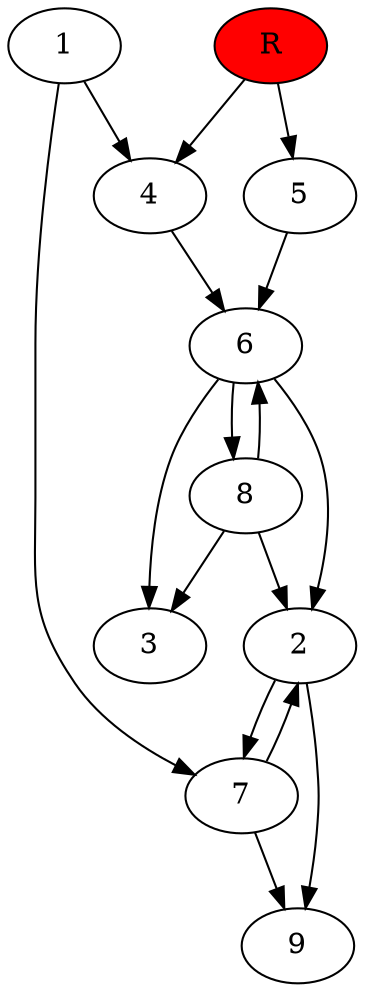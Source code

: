 digraph prb1040 {
	1
	2
	3
	4
	5
	6
	7
	8
	R [fillcolor="#ff0000" style=filled]
	1 -> 4
	1 -> 7
	2 -> 7
	2 -> 9
	4 -> 6
	5 -> 6
	6 -> 2
	6 -> 3
	6 -> 8
	7 -> 2
	7 -> 9
	8 -> 2
	8 -> 3
	8 -> 6
	R -> 4
	R -> 5
}
